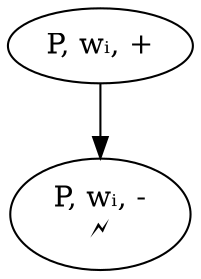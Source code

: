 digraph {
    a [label="P, wᵢ, +"];
    b [label="P, wᵢ, -\n🗲"];
    a -> b;
}

digraph {
    a [label="P, wᵢ, +"];
    b [label="¬P, wᵢ, +\n🗲"];
    a -> b;
}